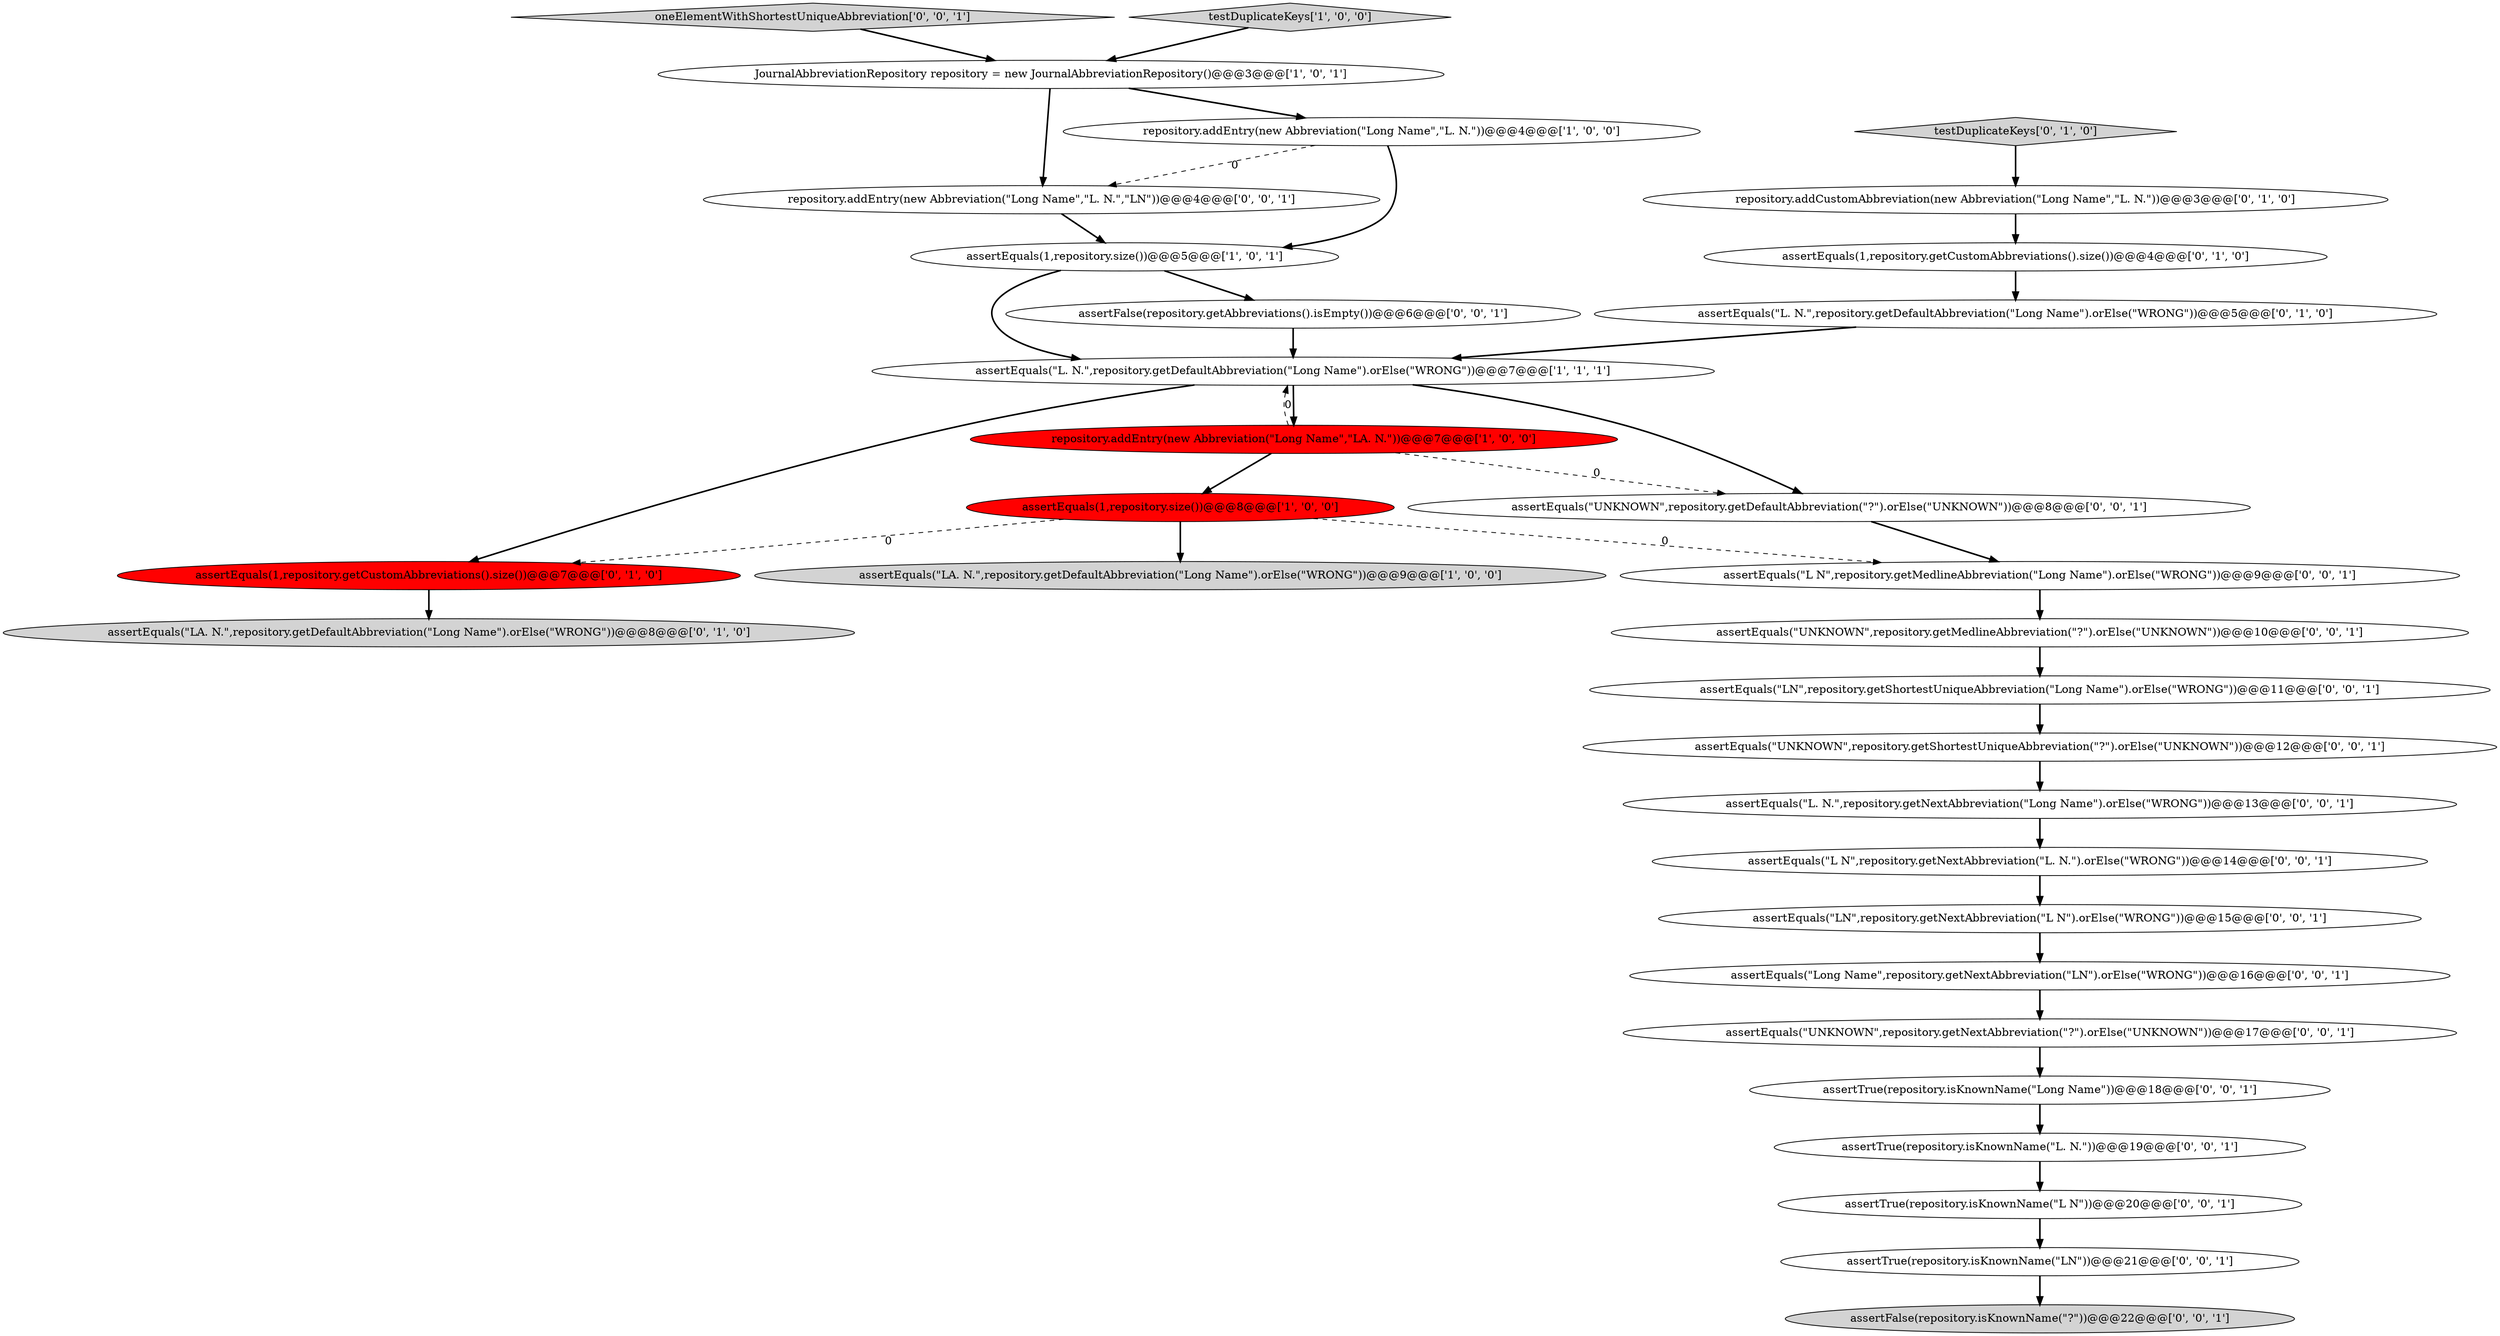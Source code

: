 digraph {
26 [style = filled, label = "assertEquals(\"UNKNOWN\",repository.getNextAbbreviation(\"?\").orElse(\"UNKNOWN\"))@@@17@@@['0', '0', '1']", fillcolor = white, shape = ellipse image = "AAA0AAABBB3BBB"];
25 [style = filled, label = "assertFalse(repository.isKnownName(\"?\"))@@@22@@@['0', '0', '1']", fillcolor = lightgray, shape = ellipse image = "AAA0AAABBB3BBB"];
3 [style = filled, label = "assertEquals(1,repository.size())@@@8@@@['1', '0', '0']", fillcolor = red, shape = ellipse image = "AAA1AAABBB1BBB"];
15 [style = filled, label = "assertEquals(\"L N\",repository.getNextAbbreviation(\"L. N.\").orElse(\"WRONG\"))@@@14@@@['0', '0', '1']", fillcolor = white, shape = ellipse image = "AAA0AAABBB3BBB"];
6 [style = filled, label = "assertEquals(1,repository.size())@@@5@@@['1', '0', '1']", fillcolor = white, shape = ellipse image = "AAA0AAABBB1BBB"];
12 [style = filled, label = "assertEquals(1,repository.getCustomAbbreviations().size())@@@4@@@['0', '1', '0']", fillcolor = white, shape = ellipse image = "AAA0AAABBB2BBB"];
10 [style = filled, label = "testDuplicateKeys['0', '1', '0']", fillcolor = lightgray, shape = diamond image = "AAA0AAABBB2BBB"];
17 [style = filled, label = "assertEquals(\"LN\",repository.getNextAbbreviation(\"L N\").orElse(\"WRONG\"))@@@15@@@['0', '0', '1']", fillcolor = white, shape = ellipse image = "AAA0AAABBB3BBB"];
23 [style = filled, label = "repository.addEntry(new Abbreviation(\"Long Name\",\"L. N.\",\"LN\"))@@@4@@@['0', '0', '1']", fillcolor = white, shape = ellipse image = "AAA0AAABBB3BBB"];
29 [style = filled, label = "assertTrue(repository.isKnownName(\"L. N.\"))@@@19@@@['0', '0', '1']", fillcolor = white, shape = ellipse image = "AAA0AAABBB3BBB"];
13 [style = filled, label = "assertEquals(\"LA. N.\",repository.getDefaultAbbreviation(\"Long Name\").orElse(\"WRONG\"))@@@8@@@['0', '1', '0']", fillcolor = lightgray, shape = ellipse image = "AAA0AAABBB2BBB"];
4 [style = filled, label = "assertEquals(\"L. N.\",repository.getDefaultAbbreviation(\"Long Name\").orElse(\"WRONG\"))@@@7@@@['1', '1', '1']", fillcolor = white, shape = ellipse image = "AAA0AAABBB1BBB"];
18 [style = filled, label = "assertEquals(\"LN\",repository.getShortestUniqueAbbreviation(\"Long Name\").orElse(\"WRONG\"))@@@11@@@['0', '0', '1']", fillcolor = white, shape = ellipse image = "AAA0AAABBB3BBB"];
31 [style = filled, label = "assertTrue(repository.isKnownName(\"Long Name\"))@@@18@@@['0', '0', '1']", fillcolor = white, shape = ellipse image = "AAA0AAABBB3BBB"];
24 [style = filled, label = "assertEquals(\"UNKNOWN\",repository.getMedlineAbbreviation(\"?\").orElse(\"UNKNOWN\"))@@@10@@@['0', '0', '1']", fillcolor = white, shape = ellipse image = "AAA0AAABBB3BBB"];
28 [style = filled, label = "oneElementWithShortestUniqueAbbreviation['0', '0', '1']", fillcolor = lightgray, shape = diamond image = "AAA0AAABBB3BBB"];
30 [style = filled, label = "assertEquals(\"UNKNOWN\",repository.getDefaultAbbreviation(\"?\").orElse(\"UNKNOWN\"))@@@8@@@['0', '0', '1']", fillcolor = white, shape = ellipse image = "AAA0AAABBB3BBB"];
9 [style = filled, label = "assertEquals(\"L. N.\",repository.getDefaultAbbreviation(\"Long Name\").orElse(\"WRONG\"))@@@5@@@['0', '1', '0']", fillcolor = white, shape = ellipse image = "AAA0AAABBB2BBB"];
11 [style = filled, label = "assertEquals(1,repository.getCustomAbbreviations().size())@@@7@@@['0', '1', '0']", fillcolor = red, shape = ellipse image = "AAA1AAABBB2BBB"];
22 [style = filled, label = "assertTrue(repository.isKnownName(\"LN\"))@@@21@@@['0', '0', '1']", fillcolor = white, shape = ellipse image = "AAA0AAABBB3BBB"];
1 [style = filled, label = "repository.addEntry(new Abbreviation(\"Long Name\",\"LA. N.\"))@@@7@@@['1', '0', '0']", fillcolor = red, shape = ellipse image = "AAA1AAABBB1BBB"];
5 [style = filled, label = "repository.addEntry(new Abbreviation(\"Long Name\",\"L. N.\"))@@@4@@@['1', '0', '0']", fillcolor = white, shape = ellipse image = "AAA0AAABBB1BBB"];
21 [style = filled, label = "assertTrue(repository.isKnownName(\"L N\"))@@@20@@@['0', '0', '1']", fillcolor = white, shape = ellipse image = "AAA0AAABBB3BBB"];
2 [style = filled, label = "JournalAbbreviationRepository repository = new JournalAbbreviationRepository()@@@3@@@['1', '0', '1']", fillcolor = white, shape = ellipse image = "AAA0AAABBB1BBB"];
0 [style = filled, label = "testDuplicateKeys['1', '0', '0']", fillcolor = lightgray, shape = diamond image = "AAA0AAABBB1BBB"];
16 [style = filled, label = "assertEquals(\"L. N.\",repository.getNextAbbreviation(\"Long Name\").orElse(\"WRONG\"))@@@13@@@['0', '0', '1']", fillcolor = white, shape = ellipse image = "AAA0AAABBB3BBB"];
19 [style = filled, label = "assertEquals(\"UNKNOWN\",repository.getShortestUniqueAbbreviation(\"?\").orElse(\"UNKNOWN\"))@@@12@@@['0', '0', '1']", fillcolor = white, shape = ellipse image = "AAA0AAABBB3BBB"];
7 [style = filled, label = "assertEquals(\"LA. N.\",repository.getDefaultAbbreviation(\"Long Name\").orElse(\"WRONG\"))@@@9@@@['1', '0', '0']", fillcolor = lightgray, shape = ellipse image = "AAA0AAABBB1BBB"];
27 [style = filled, label = "assertFalse(repository.getAbbreviations().isEmpty())@@@6@@@['0', '0', '1']", fillcolor = white, shape = ellipse image = "AAA0AAABBB3BBB"];
14 [style = filled, label = "assertEquals(\"L N\",repository.getMedlineAbbreviation(\"Long Name\").orElse(\"WRONG\"))@@@9@@@['0', '0', '1']", fillcolor = white, shape = ellipse image = "AAA0AAABBB3BBB"];
8 [style = filled, label = "repository.addCustomAbbreviation(new Abbreviation(\"Long Name\",\"L. N.\"))@@@3@@@['0', '1', '0']", fillcolor = white, shape = ellipse image = "AAA0AAABBB2BBB"];
20 [style = filled, label = "assertEquals(\"Long Name\",repository.getNextAbbreviation(\"LN\").orElse(\"WRONG\"))@@@16@@@['0', '0', '1']", fillcolor = white, shape = ellipse image = "AAA0AAABBB3BBB"];
14->24 [style = bold, label=""];
16->15 [style = bold, label=""];
22->25 [style = bold, label=""];
20->26 [style = bold, label=""];
5->23 [style = dashed, label="0"];
1->30 [style = dashed, label="0"];
9->4 [style = bold, label=""];
0->2 [style = bold, label=""];
1->3 [style = bold, label=""];
18->19 [style = bold, label=""];
1->4 [style = dashed, label="0"];
31->29 [style = bold, label=""];
12->9 [style = bold, label=""];
24->18 [style = bold, label=""];
29->21 [style = bold, label=""];
19->16 [style = bold, label=""];
2->23 [style = bold, label=""];
6->4 [style = bold, label=""];
6->27 [style = bold, label=""];
27->4 [style = bold, label=""];
15->17 [style = bold, label=""];
26->31 [style = bold, label=""];
28->2 [style = bold, label=""];
5->6 [style = bold, label=""];
10->8 [style = bold, label=""];
4->30 [style = bold, label=""];
3->7 [style = bold, label=""];
21->22 [style = bold, label=""];
23->6 [style = bold, label=""];
11->13 [style = bold, label=""];
30->14 [style = bold, label=""];
4->1 [style = bold, label=""];
3->14 [style = dashed, label="0"];
4->11 [style = bold, label=""];
8->12 [style = bold, label=""];
3->11 [style = dashed, label="0"];
2->5 [style = bold, label=""];
17->20 [style = bold, label=""];
}

